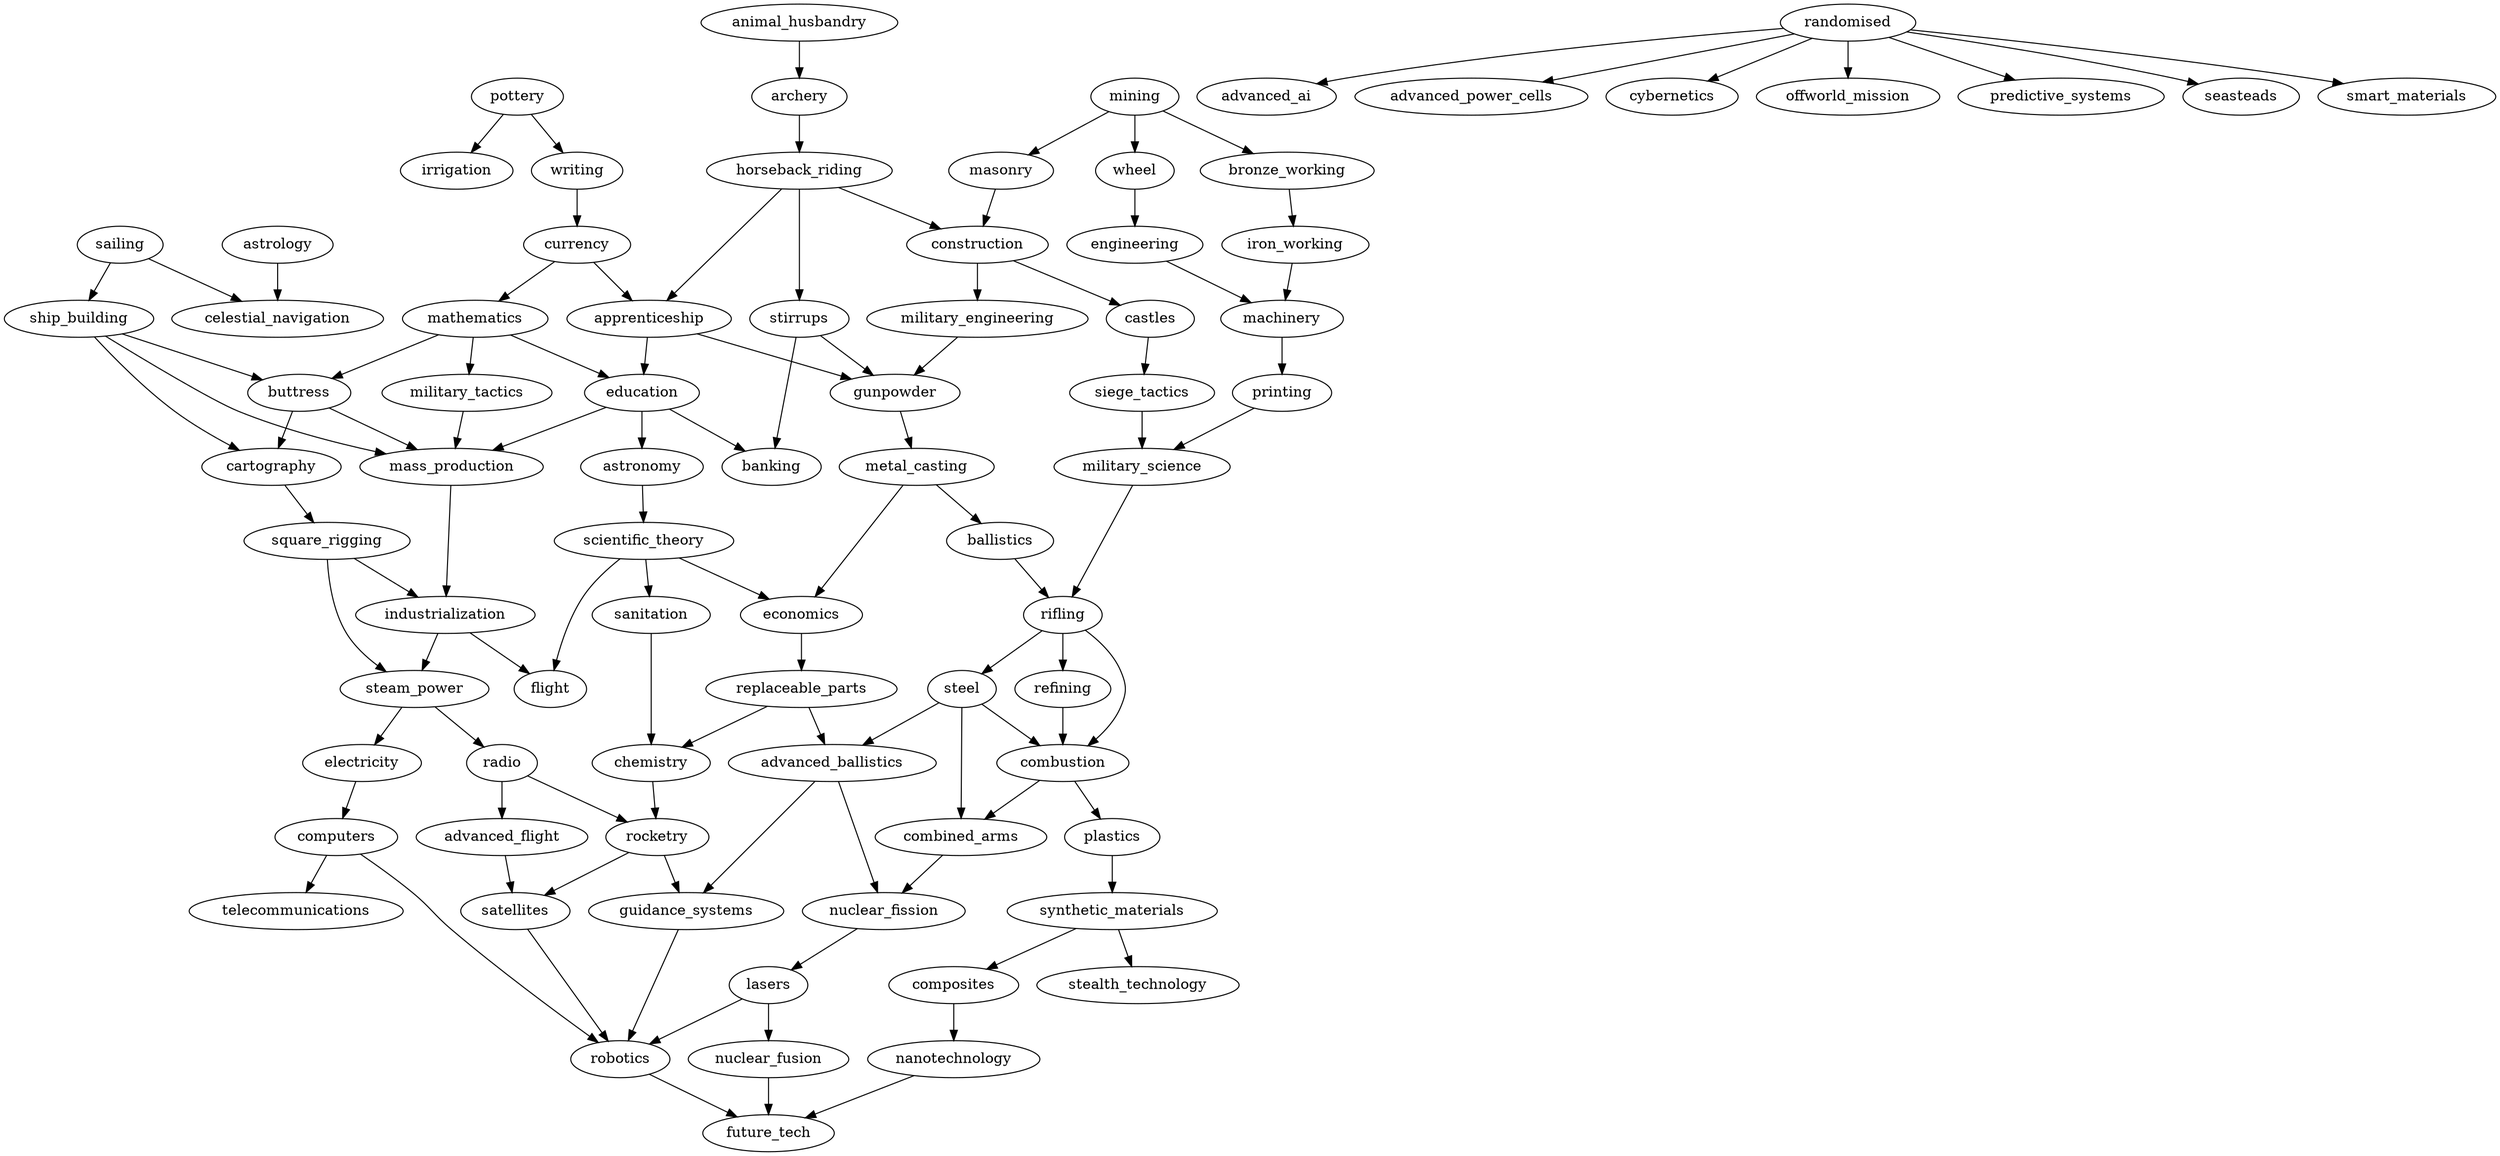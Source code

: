 digraph civ6 {
    subgraph ancient {
        pottery              -> {irrigation; writing};
        animal_husbandry     -> {archery};
        mining               -> {masonry; bronze_working; wheel};
        sailing              -> {celestial_navigation; ship_building};
        astrology            -> {celestial_navigation};
        irrigation           -> {};
        writing              -> {currency};
        archery              -> {horseback_riding};
        masonry              -> {construction};
        bronze_working       -> {iron_working};
        wheel                -> {engineering};
    }

    subgraph classical {
        celestial_navigation -> {};
        currency             -> {mathematics; apprenticeship};
        horseback_riding     -> {construction; apprenticeship; stirrups};
        iron_working         -> {machinery};
        ship_building        -> {buttress; cartography; mass_production};
        mathematics          -> {military_tactics; buttress; education};
        construction         -> {military_engineering; castles};
        engineering          -> {machinery};
    }

    subgraph medieval {
        military_tactics     -> {mass_production};
        buttress             -> {cartography; mass_production};
        apprenticeship       -> {education; gunpowder};
        stirrups             -> {banking; gunpowder};
        machinery            -> {printing};
        education            -> {mass_production; banking; astronomy};
        military_engineering -> {gunpowder};
        castles              -> {siege_tactics};
    }

    subgraph renaissance {
        cartography          -> {square_rigging};
        mass_production      -> {industrialization};
        banking              -> {};
        gunpowder            -> {metal_casting};
        printing             -> {military_science};
        square_rigging       -> {industrialization; steam_power};
        astronomy            -> {scientific_theory};
        metal_casting        -> {ballistics; economics};
        siege_tactics        -> {military_science};
    }

    subgraph industrial {
        industrialization    -> {steam_power; flight};
        scientific_theory    -> {sanitation; economics; flight};
        ballistics           -> {rifling};
        military_science     -> {rifling};
        steam_power          -> {electricity; radio};
        sanitation           -> {chemistry};
        economics            -> {replaceable_parts};
        rifling              -> {steel; refining; combustion};
    }

    subgraph modern {
        flight               -> {};
        replaceable_parts    -> {chemistry; advanced_ballistics};
        steel                -> {combustion; advanced_ballistics; combined_arms};
        refining             -> {combustion};
        electricity          -> {computers};
        radio                -> {advanced_flight; rocketry};
        chemistry            -> {rocketry};
        combustion           -> {combined_arms; plastics};
    }

    subgraph atomic {
        advanced_flight      -> {satellites};
        rocketry             -> {satellites; guidance_systems};
        advanced_ballistics  -> {nuclear_fission; guidance_systems};
        combined_arms        -> {nuclear_fission};
        plastics             -> {synthetic_materials};
        computers            -> {telecommunications; robotics};
        nuclear_fission      -> {lasers};
        synthetic_materials  -> {stealth_technology; composites};
    }

    subgraph information {
        telecommunications   -> {};
        satellites           -> {robotics};
        guidance_systems     -> {robotics};
        lasers               -> {robotics; nuclear_fusion};
        composites           -> {nanotechnology};
        stealth_technology   -> {};
        robotics             -> {future_tech};
        nuclear_fusion       -> {future_tech};
        nanotechnology       -> {future_tech};
        future_tech          -> {};
    }

    subgraph future {
        randomised           -> {advanced_ai; advanced_power_cells; cybernetics; offworld_mission; predictive_systems; seasteads; smart_materials};
        advanced_ai          -> {};
        advanced_power_cells -> {};
        cybernetics          -> {};
        offworld_mission     -> {};
        predictive_systems   -> {};
        seasteads            -> {};
        smart_materials      -> {};
    }
}
